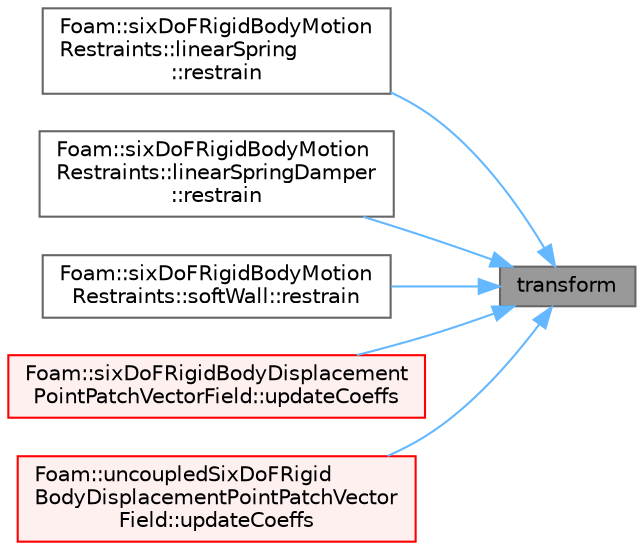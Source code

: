 digraph "transform"
{
 // LATEX_PDF_SIZE
  bgcolor="transparent";
  edge [fontname=Helvetica,fontsize=10,labelfontname=Helvetica,labelfontsize=10];
  node [fontname=Helvetica,fontsize=10,shape=box,height=0.2,width=0.4];
  rankdir="RL";
  Node1 [id="Node000001",label="transform",height=0.2,width=0.4,color="gray40", fillcolor="grey60", style="filled", fontcolor="black",tooltip=" "];
  Node1 -> Node2 [id="edge1_Node000001_Node000002",dir="back",color="steelblue1",style="solid",tooltip=" "];
  Node2 [id="Node000002",label="Foam::sixDoFRigidBodyMotion\lRestraints::linearSpring\l::restrain",height=0.2,width=0.4,color="grey40", fillcolor="white", style="filled",URL="$classFoam_1_1sixDoFRigidBodyMotionRestraints_1_1linearSpring.html#a5a33f13a3b2e956e9be8cfaffc87a34b",tooltip=" "];
  Node1 -> Node3 [id="edge2_Node000001_Node000003",dir="back",color="steelblue1",style="solid",tooltip=" "];
  Node3 [id="Node000003",label="Foam::sixDoFRigidBodyMotion\lRestraints::linearSpringDamper\l::restrain",height=0.2,width=0.4,color="grey40", fillcolor="white", style="filled",URL="$classFoam_1_1sixDoFRigidBodyMotionRestraints_1_1linearSpringDamper.html#a5a33f13a3b2e956e9be8cfaffc87a34b",tooltip=" "];
  Node1 -> Node4 [id="edge3_Node000001_Node000004",dir="back",color="steelblue1",style="solid",tooltip=" "];
  Node4 [id="Node000004",label="Foam::sixDoFRigidBodyMotion\lRestraints::softWall::restrain",height=0.2,width=0.4,color="grey40", fillcolor="white", style="filled",URL="$classFoam_1_1sixDoFRigidBodyMotionRestraints_1_1softWall.html#a5a33f13a3b2e956e9be8cfaffc87a34b",tooltip=" "];
  Node1 -> Node5 [id="edge4_Node000001_Node000005",dir="back",color="steelblue1",style="solid",tooltip=" "];
  Node5 [id="Node000005",label="Foam::sixDoFRigidBodyDisplacement\lPointPatchVectorField::updateCoeffs",height=0.2,width=0.4,color="red", fillcolor="#FFF0F0", style="filled",URL="$classFoam_1_1sixDoFRigidBodyDisplacementPointPatchVectorField.html#a7e24eafac629d3733181cd942d4c902f",tooltip=" "];
  Node1 -> Node7 [id="edge5_Node000001_Node000007",dir="back",color="steelblue1",style="solid",tooltip=" "];
  Node7 [id="Node000007",label="Foam::uncoupledSixDoFRigid\lBodyDisplacementPointPatchVector\lField::updateCoeffs",height=0.2,width=0.4,color="red", fillcolor="#FFF0F0", style="filled",URL="$classFoam_1_1uncoupledSixDoFRigidBodyDisplacementPointPatchVectorField.html#a7e24eafac629d3733181cd942d4c902f",tooltip=" "];
}
